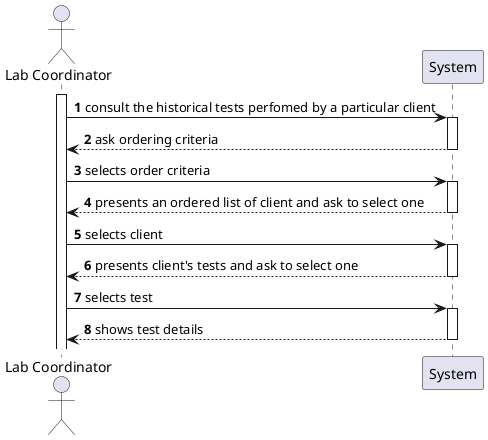 @startuml
'https://plantuml.com/sequence-diagram

autonumber

actor "Lab Coordinator" as R
activate R
R -> System ++: consult the historical tests perfomed by a particular client
System -->  R --: ask ordering criteria
R -> System ++: selects order criteria
System -->  R --: presents an ordered list of client and ask to select one
R -> System ++: selects client
System --> R --: presents client's tests and ask to select one
R -> System ++: selects test
System --> R --: shows test details
@enduml